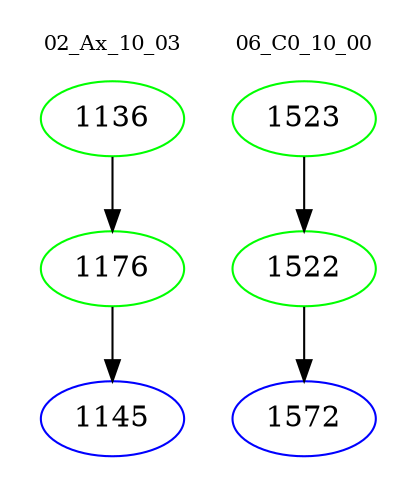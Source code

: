 digraph{
subgraph cluster_0 {
color = white
label = "02_Ax_10_03";
fontsize=10;
T0_1136 [label="1136", color="green"]
T0_1136 -> T0_1176 [color="black"]
T0_1176 [label="1176", color="green"]
T0_1176 -> T0_1145 [color="black"]
T0_1145 [label="1145", color="blue"]
}
subgraph cluster_1 {
color = white
label = "06_C0_10_00";
fontsize=10;
T1_1523 [label="1523", color="green"]
T1_1523 -> T1_1522 [color="black"]
T1_1522 [label="1522", color="green"]
T1_1522 -> T1_1572 [color="black"]
T1_1572 [label="1572", color="blue"]
}
}
